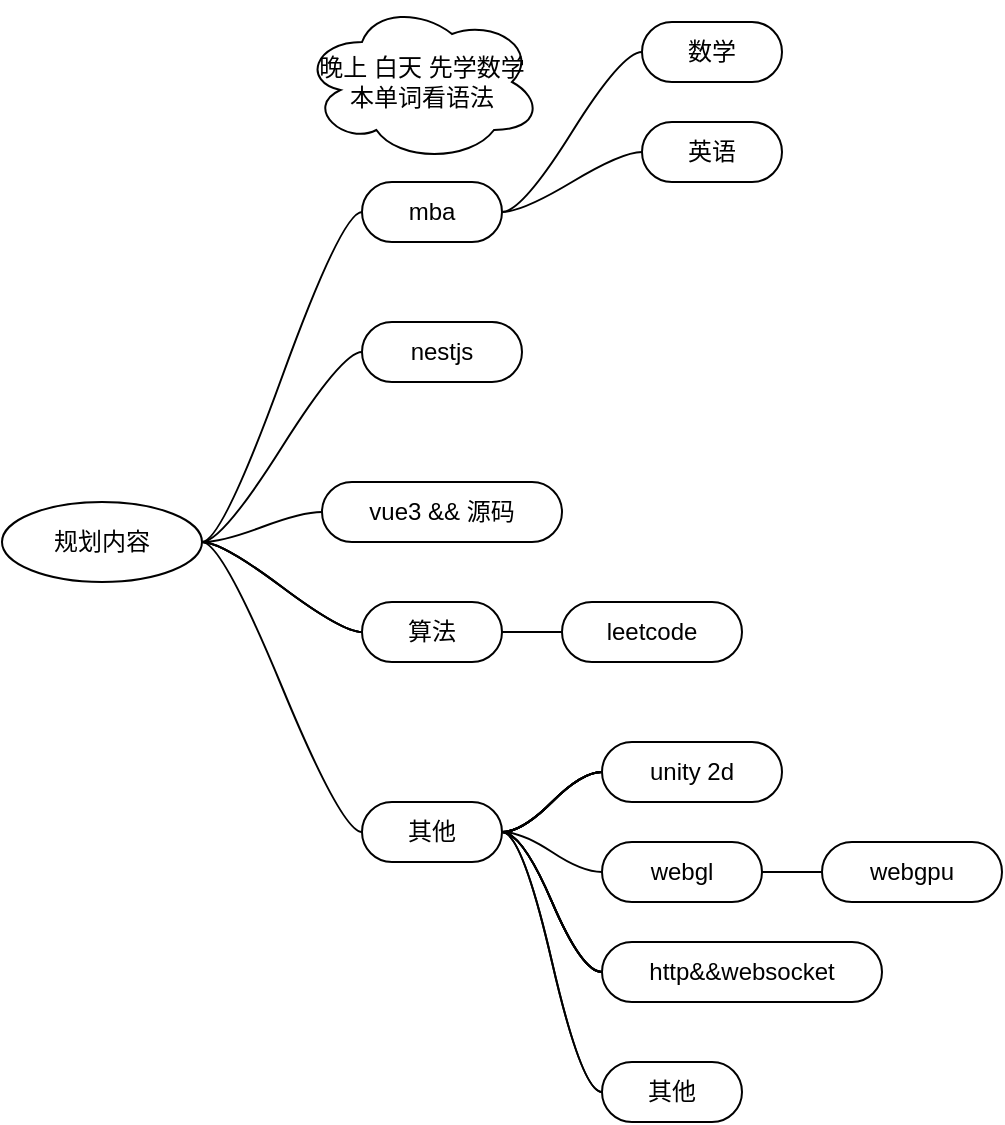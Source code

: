 <mxfile version="21.6.6" type="github">
  <diagram name="第 1 页" id="dgYtHP7s5O37hDQWi9NW">
    <mxGraphModel dx="1434" dy="790" grid="1" gridSize="10" guides="1" tooltips="1" connect="1" arrows="1" fold="1" page="1" pageScale="1" pageWidth="827" pageHeight="1169" math="0" shadow="0">
      <root>
        <mxCell id="0" />
        <mxCell id="1" parent="0" />
        <mxCell id="St-JfGPGai7rF3FIP0Nv-24" value="" style="edgeStyle=entityRelationEdgeStyle;rounded=0;orthogonalLoop=1;jettySize=auto;html=1;startArrow=none;endArrow=none;segment=10;curved=1;sourcePerimeterSpacing=0;targetPerimeterSpacing=0;" edge="1" parent="1" source="St-JfGPGai7rF3FIP0Nv-20" target="St-JfGPGai7rF3FIP0Nv-26">
          <mxGeometry relative="1" as="geometry">
            <mxPoint x="240" y="450" as="targetPoint" />
          </mxGeometry>
        </mxCell>
        <mxCell id="St-JfGPGai7rF3FIP0Nv-31" value="" style="edgeStyle=entityRelationEdgeStyle;rounded=0;orthogonalLoop=1;jettySize=auto;html=1;startArrow=none;endArrow=none;segment=10;curved=1;sourcePerimeterSpacing=0;targetPerimeterSpacing=0;" edge="1" parent="1" source="St-JfGPGai7rF3FIP0Nv-20" target="St-JfGPGai7rF3FIP0Nv-32">
          <mxGeometry relative="1" as="geometry">
            <mxPoint x="230" y="380" as="targetPoint" />
          </mxGeometry>
        </mxCell>
        <mxCell id="St-JfGPGai7rF3FIP0Nv-37" value="" style="edgeStyle=entityRelationEdgeStyle;rounded=0;orthogonalLoop=1;jettySize=auto;html=1;startArrow=none;endArrow=none;segment=10;curved=1;sourcePerimeterSpacing=0;targetPerimeterSpacing=0;" edge="1" parent="1" source="St-JfGPGai7rF3FIP0Nv-20" target="St-JfGPGai7rF3FIP0Nv-32">
          <mxGeometry relative="1" as="geometry" />
        </mxCell>
        <mxCell id="St-JfGPGai7rF3FIP0Nv-38" value="" style="edgeStyle=entityRelationEdgeStyle;rounded=0;orthogonalLoop=1;jettySize=auto;html=1;startArrow=none;endArrow=none;segment=10;curved=1;sourcePerimeterSpacing=0;targetPerimeterSpacing=0;" edge="1" parent="1" source="St-JfGPGai7rF3FIP0Nv-20" target="St-JfGPGai7rF3FIP0Nv-32">
          <mxGeometry relative="1" as="geometry" />
        </mxCell>
        <mxCell id="St-JfGPGai7rF3FIP0Nv-20" value="规划内容" style="ellipse;whiteSpace=wrap;html=1;align=center;newEdgeStyle={&quot;edgeStyle&quot;:&quot;entityRelationEdgeStyle&quot;,&quot;startArrow&quot;:&quot;none&quot;,&quot;endArrow&quot;:&quot;none&quot;,&quot;segment&quot;:10,&quot;curved&quot;:1,&quot;sourcePerimeterSpacing&quot;:0,&quot;targetPerimeterSpacing&quot;:0};treeFolding=1;treeMoving=1;" vertex="1" parent="1">
          <mxGeometry x="70" y="330" width="100" height="40" as="geometry" />
        </mxCell>
        <mxCell id="St-JfGPGai7rF3FIP0Nv-26" value="vue3 &amp;amp;&amp;amp; 源码" style="whiteSpace=wrap;html=1;rounded=1;arcSize=50;align=center;verticalAlign=middle;strokeWidth=1;autosize=1;spacing=4;treeFolding=1;treeMoving=1;newEdgeStyle={&quot;edgeStyle&quot;:&quot;entityRelationEdgeStyle&quot;,&quot;startArrow&quot;:&quot;none&quot;,&quot;endArrow&quot;:&quot;none&quot;,&quot;segment&quot;:10,&quot;curved&quot;:1,&quot;sourcePerimeterSpacing&quot;:0,&quot;targetPerimeterSpacing&quot;:0};" vertex="1" parent="1">
          <mxGeometry x="230" y="320" width="120" height="30" as="geometry" />
        </mxCell>
        <mxCell id="St-JfGPGai7rF3FIP0Nv-27" value="nestjs" style="whiteSpace=wrap;html=1;rounded=1;arcSize=50;align=center;verticalAlign=middle;strokeWidth=1;autosize=1;spacing=4;treeFolding=1;treeMoving=1;newEdgeStyle={&quot;edgeStyle&quot;:&quot;entityRelationEdgeStyle&quot;,&quot;startArrow&quot;:&quot;none&quot;,&quot;endArrow&quot;:&quot;none&quot;,&quot;segment&quot;:10,&quot;curved&quot;:1,&quot;sourcePerimeterSpacing&quot;:0,&quot;targetPerimeterSpacing&quot;:0};" vertex="1" parent="1">
          <mxGeometry x="250" y="240" width="80" height="30" as="geometry" />
        </mxCell>
        <mxCell id="St-JfGPGai7rF3FIP0Nv-28" value="" style="edgeStyle=entityRelationEdgeStyle;startArrow=none;endArrow=none;segment=10;curved=1;sourcePerimeterSpacing=0;targetPerimeterSpacing=0;rounded=0;" edge="1" target="St-JfGPGai7rF3FIP0Nv-27" parent="1" source="St-JfGPGai7rF3FIP0Nv-20">
          <mxGeometry relative="1" as="geometry">
            <mxPoint x="270" y="332" as="sourcePoint" />
          </mxGeometry>
        </mxCell>
        <mxCell id="St-JfGPGai7rF3FIP0Nv-34" value="" style="edgeStyle=entityRelationEdgeStyle;rounded=0;orthogonalLoop=1;jettySize=auto;html=1;startArrow=none;endArrow=none;segment=10;curved=1;sourcePerimeterSpacing=0;targetPerimeterSpacing=0;" edge="1" parent="1" source="St-JfGPGai7rF3FIP0Nv-29" target="St-JfGPGai7rF3FIP0Nv-33">
          <mxGeometry relative="1" as="geometry" />
        </mxCell>
        <mxCell id="St-JfGPGai7rF3FIP0Nv-36" value="" style="edgeStyle=entityRelationEdgeStyle;rounded=0;orthogonalLoop=1;jettySize=auto;html=1;startArrow=none;endArrow=none;segment=10;curved=1;sourcePerimeterSpacing=0;targetPerimeterSpacing=0;" edge="1" parent="1" source="St-JfGPGai7rF3FIP0Nv-29" target="St-JfGPGai7rF3FIP0Nv-35">
          <mxGeometry relative="1" as="geometry" />
        </mxCell>
        <mxCell id="St-JfGPGai7rF3FIP0Nv-29" value="mba" style="whiteSpace=wrap;html=1;rounded=1;arcSize=50;align=center;verticalAlign=middle;strokeWidth=1;autosize=1;spacing=4;treeFolding=1;treeMoving=1;newEdgeStyle={&quot;edgeStyle&quot;:&quot;entityRelationEdgeStyle&quot;,&quot;startArrow&quot;:&quot;none&quot;,&quot;endArrow&quot;:&quot;none&quot;,&quot;segment&quot;:10,&quot;curved&quot;:1,&quot;sourcePerimeterSpacing&quot;:0,&quot;targetPerimeterSpacing&quot;:0};" vertex="1" parent="1">
          <mxGeometry x="250" y="170" width="70" height="30" as="geometry" />
        </mxCell>
        <mxCell id="St-JfGPGai7rF3FIP0Nv-30" value="" style="edgeStyle=entityRelationEdgeStyle;startArrow=none;endArrow=none;segment=10;curved=1;sourcePerimeterSpacing=0;targetPerimeterSpacing=0;rounded=0;" edge="1" target="St-JfGPGai7rF3FIP0Nv-29" parent="1" source="St-JfGPGai7rF3FIP0Nv-20">
          <mxGeometry relative="1" as="geometry">
            <mxPoint x="290" y="272" as="sourcePoint" />
          </mxGeometry>
        </mxCell>
        <mxCell id="St-JfGPGai7rF3FIP0Nv-50" value="" style="edgeStyle=entityRelationEdgeStyle;rounded=0;orthogonalLoop=1;jettySize=auto;html=1;startArrow=none;endArrow=none;segment=10;curved=1;sourcePerimeterSpacing=0;targetPerimeterSpacing=0;" edge="1" parent="1" source="St-JfGPGai7rF3FIP0Nv-32" target="St-JfGPGai7rF3FIP0Nv-49">
          <mxGeometry relative="1" as="geometry" />
        </mxCell>
        <mxCell id="St-JfGPGai7rF3FIP0Nv-32" value="算法" style="whiteSpace=wrap;html=1;rounded=1;arcSize=50;align=center;verticalAlign=middle;strokeWidth=1;autosize=1;spacing=4;treeFolding=1;treeMoving=1;newEdgeStyle={&quot;edgeStyle&quot;:&quot;entityRelationEdgeStyle&quot;,&quot;startArrow&quot;:&quot;none&quot;,&quot;endArrow&quot;:&quot;none&quot;,&quot;segment&quot;:10,&quot;curved&quot;:1,&quot;sourcePerimeterSpacing&quot;:0,&quot;targetPerimeterSpacing&quot;:0};" vertex="1" parent="1">
          <mxGeometry x="250" y="380" width="70" height="30" as="geometry" />
        </mxCell>
        <mxCell id="St-JfGPGai7rF3FIP0Nv-33" value="数学" style="whiteSpace=wrap;html=1;rounded=1;arcSize=50;align=center;verticalAlign=middle;strokeWidth=1;autosize=1;spacing=4;treeFolding=1;treeMoving=1;newEdgeStyle={&quot;edgeStyle&quot;:&quot;entityRelationEdgeStyle&quot;,&quot;startArrow&quot;:&quot;none&quot;,&quot;endArrow&quot;:&quot;none&quot;,&quot;segment&quot;:10,&quot;curved&quot;:1,&quot;sourcePerimeterSpacing&quot;:0,&quot;targetPerimeterSpacing&quot;:0};" vertex="1" parent="1">
          <mxGeometry x="390" y="90" width="70" height="30" as="geometry" />
        </mxCell>
        <mxCell id="St-JfGPGai7rF3FIP0Nv-35" value="英语&lt;br&gt;" style="whiteSpace=wrap;html=1;rounded=1;arcSize=50;align=center;verticalAlign=middle;strokeWidth=1;autosize=1;spacing=4;treeFolding=1;treeMoving=1;newEdgeStyle={&quot;edgeStyle&quot;:&quot;entityRelationEdgeStyle&quot;,&quot;startArrow&quot;:&quot;none&quot;,&quot;endArrow&quot;:&quot;none&quot;,&quot;segment&quot;:10,&quot;curved&quot;:1,&quot;sourcePerimeterSpacing&quot;:0,&quot;targetPerimeterSpacing&quot;:0};" vertex="1" parent="1">
          <mxGeometry x="390" y="140" width="70" height="30" as="geometry" />
        </mxCell>
        <mxCell id="St-JfGPGai7rF3FIP0Nv-44" value="" style="edgeStyle=entityRelationEdgeStyle;rounded=0;orthogonalLoop=1;jettySize=auto;html=1;startArrow=none;endArrow=none;segment=10;curved=1;sourcePerimeterSpacing=0;targetPerimeterSpacing=0;" edge="1" parent="1" source="St-JfGPGai7rF3FIP0Nv-41" target="St-JfGPGai7rF3FIP0Nv-43">
          <mxGeometry relative="1" as="geometry" />
        </mxCell>
        <mxCell id="St-JfGPGai7rF3FIP0Nv-51" value="" style="edgeStyle=entityRelationEdgeStyle;rounded=0;orthogonalLoop=1;jettySize=auto;html=1;startArrow=none;endArrow=none;segment=10;curved=1;sourcePerimeterSpacing=0;targetPerimeterSpacing=0;" edge="1" parent="1" source="St-JfGPGai7rF3FIP0Nv-41" target="St-JfGPGai7rF3FIP0Nv-43">
          <mxGeometry relative="1" as="geometry" />
        </mxCell>
        <mxCell id="St-JfGPGai7rF3FIP0Nv-52" value="" style="edgeStyle=entityRelationEdgeStyle;rounded=0;orthogonalLoop=1;jettySize=auto;html=1;startArrow=none;endArrow=none;segment=10;curved=1;sourcePerimeterSpacing=0;targetPerimeterSpacing=0;" edge="1" parent="1" source="St-JfGPGai7rF3FIP0Nv-41" target="St-JfGPGai7rF3FIP0Nv-43">
          <mxGeometry relative="1" as="geometry" />
        </mxCell>
        <mxCell id="St-JfGPGai7rF3FIP0Nv-53" value="" style="edgeStyle=entityRelationEdgeStyle;rounded=0;orthogonalLoop=1;jettySize=auto;html=1;startArrow=none;endArrow=none;segment=10;curved=1;sourcePerimeterSpacing=0;targetPerimeterSpacing=0;" edge="1" parent="1" source="St-JfGPGai7rF3FIP0Nv-41" target="St-JfGPGai7rF3FIP0Nv-43">
          <mxGeometry relative="1" as="geometry" />
        </mxCell>
        <mxCell id="St-JfGPGai7rF3FIP0Nv-55" value="" style="edgeStyle=entityRelationEdgeStyle;rounded=0;orthogonalLoop=1;jettySize=auto;html=1;startArrow=none;endArrow=none;segment=10;curved=1;sourcePerimeterSpacing=0;targetPerimeterSpacing=0;" edge="1" parent="1" source="St-JfGPGai7rF3FIP0Nv-41" target="St-JfGPGai7rF3FIP0Nv-54">
          <mxGeometry relative="1" as="geometry" />
        </mxCell>
        <mxCell id="St-JfGPGai7rF3FIP0Nv-56" value="" style="edgeStyle=entityRelationEdgeStyle;rounded=0;orthogonalLoop=1;jettySize=auto;html=1;startArrow=none;endArrow=none;segment=10;curved=1;sourcePerimeterSpacing=0;targetPerimeterSpacing=0;" edge="1" parent="1" source="St-JfGPGai7rF3FIP0Nv-41" target="St-JfGPGai7rF3FIP0Nv-54">
          <mxGeometry relative="1" as="geometry" />
        </mxCell>
        <mxCell id="St-JfGPGai7rF3FIP0Nv-57" value="" style="edgeStyle=entityRelationEdgeStyle;rounded=0;orthogonalLoop=1;jettySize=auto;html=1;startArrow=none;endArrow=none;segment=10;curved=1;sourcePerimeterSpacing=0;targetPerimeterSpacing=0;" edge="1" parent="1" source="St-JfGPGai7rF3FIP0Nv-41" target="St-JfGPGai7rF3FIP0Nv-54">
          <mxGeometry relative="1" as="geometry" />
        </mxCell>
        <mxCell id="St-JfGPGai7rF3FIP0Nv-58" value="" style="edgeStyle=entityRelationEdgeStyle;rounded=0;orthogonalLoop=1;jettySize=auto;html=1;startArrow=none;endArrow=none;segment=10;curved=1;sourcePerimeterSpacing=0;targetPerimeterSpacing=0;" edge="1" parent="1" source="St-JfGPGai7rF3FIP0Nv-41" target="St-JfGPGai7rF3FIP0Nv-54">
          <mxGeometry relative="1" as="geometry" />
        </mxCell>
        <mxCell id="St-JfGPGai7rF3FIP0Nv-59" value="" style="edgeStyle=entityRelationEdgeStyle;rounded=0;orthogonalLoop=1;jettySize=auto;html=1;startArrow=none;endArrow=none;segment=10;curved=1;sourcePerimeterSpacing=0;targetPerimeterSpacing=0;" edge="1" parent="1" source="St-JfGPGai7rF3FIP0Nv-41" target="St-JfGPGai7rF3FIP0Nv-54">
          <mxGeometry relative="1" as="geometry" />
        </mxCell>
        <mxCell id="St-JfGPGai7rF3FIP0Nv-60" value="" style="edgeStyle=entityRelationEdgeStyle;rounded=0;orthogonalLoop=1;jettySize=auto;html=1;startArrow=none;endArrow=none;segment=10;curved=1;sourcePerimeterSpacing=0;targetPerimeterSpacing=0;" edge="1" parent="1" source="St-JfGPGai7rF3FIP0Nv-41" target="St-JfGPGai7rF3FIP0Nv-54">
          <mxGeometry relative="1" as="geometry" />
        </mxCell>
        <mxCell id="St-JfGPGai7rF3FIP0Nv-62" value="" style="edgeStyle=entityRelationEdgeStyle;rounded=0;orthogonalLoop=1;jettySize=auto;html=1;startArrow=none;endArrow=none;segment=10;curved=1;sourcePerimeterSpacing=0;targetPerimeterSpacing=0;" edge="1" parent="1" source="St-JfGPGai7rF3FIP0Nv-41" target="St-JfGPGai7rF3FIP0Nv-61">
          <mxGeometry relative="1" as="geometry" />
        </mxCell>
        <mxCell id="St-JfGPGai7rF3FIP0Nv-66" value="" style="edgeStyle=entityRelationEdgeStyle;rounded=0;orthogonalLoop=1;jettySize=auto;html=1;startArrow=none;endArrow=none;segment=10;curved=1;sourcePerimeterSpacing=0;targetPerimeterSpacing=0;" edge="1" parent="1" source="St-JfGPGai7rF3FIP0Nv-41" target="St-JfGPGai7rF3FIP0Nv-61">
          <mxGeometry relative="1" as="geometry" />
        </mxCell>
        <mxCell id="St-JfGPGai7rF3FIP0Nv-68" value="" style="edgeStyle=entityRelationEdgeStyle;rounded=0;orthogonalLoop=1;jettySize=auto;html=1;startArrow=none;endArrow=none;segment=10;curved=1;sourcePerimeterSpacing=0;targetPerimeterSpacing=0;" edge="1" parent="1" source="St-JfGPGai7rF3FIP0Nv-41" target="St-JfGPGai7rF3FIP0Nv-67">
          <mxGeometry relative="1" as="geometry" />
        </mxCell>
        <mxCell id="St-JfGPGai7rF3FIP0Nv-41" value="其他&lt;br&gt;" style="whiteSpace=wrap;html=1;rounded=1;arcSize=50;align=center;verticalAlign=middle;strokeWidth=1;autosize=1;spacing=4;treeFolding=1;treeMoving=1;newEdgeStyle={&quot;edgeStyle&quot;:&quot;entityRelationEdgeStyle&quot;,&quot;startArrow&quot;:&quot;none&quot;,&quot;endArrow&quot;:&quot;none&quot;,&quot;segment&quot;:10,&quot;curved&quot;:1,&quot;sourcePerimeterSpacing&quot;:0,&quot;targetPerimeterSpacing&quot;:0};" vertex="1" parent="1">
          <mxGeometry x="250" y="480" width="70" height="30" as="geometry" />
        </mxCell>
        <mxCell id="St-JfGPGai7rF3FIP0Nv-42" value="" style="edgeStyle=entityRelationEdgeStyle;startArrow=none;endArrow=none;segment=10;curved=1;sourcePerimeterSpacing=0;targetPerimeterSpacing=0;rounded=0;" edge="1" target="St-JfGPGai7rF3FIP0Nv-41" parent="1" source="St-JfGPGai7rF3FIP0Nv-20">
          <mxGeometry relative="1" as="geometry">
            <mxPoint x="105" y="410" as="sourcePoint" />
            <Array as="points">
              <mxPoint x="140" y="350" />
              <mxPoint x="160" y="370" />
              <mxPoint x="190" y="520" />
            </Array>
          </mxGeometry>
        </mxCell>
        <mxCell id="St-JfGPGai7rF3FIP0Nv-43" value="http&amp;amp;&amp;amp;websocket" style="whiteSpace=wrap;html=1;rounded=1;arcSize=50;align=center;verticalAlign=middle;strokeWidth=1;autosize=1;spacing=4;treeFolding=1;treeMoving=1;newEdgeStyle={&quot;edgeStyle&quot;:&quot;entityRelationEdgeStyle&quot;,&quot;startArrow&quot;:&quot;none&quot;,&quot;endArrow&quot;:&quot;none&quot;,&quot;segment&quot;:10,&quot;curved&quot;:1,&quot;sourcePerimeterSpacing&quot;:0,&quot;targetPerimeterSpacing&quot;:0};" vertex="1" parent="1">
          <mxGeometry x="370" y="550" width="140" height="30" as="geometry" />
        </mxCell>
        <mxCell id="St-JfGPGai7rF3FIP0Nv-45" value="晚上 白天 先学数学&lt;br&gt;本单词看语法" style="ellipse;shape=cloud;whiteSpace=wrap;html=1;" vertex="1" parent="1">
          <mxGeometry x="220" y="80" width="120" height="80" as="geometry" />
        </mxCell>
        <mxCell id="St-JfGPGai7rF3FIP0Nv-49" value="leetcode" style="whiteSpace=wrap;html=1;rounded=1;arcSize=50;align=center;verticalAlign=middle;strokeWidth=1;autosize=1;spacing=4;treeFolding=1;treeMoving=1;newEdgeStyle={&quot;edgeStyle&quot;:&quot;entityRelationEdgeStyle&quot;,&quot;startArrow&quot;:&quot;none&quot;,&quot;endArrow&quot;:&quot;none&quot;,&quot;segment&quot;:10,&quot;curved&quot;:1,&quot;sourcePerimeterSpacing&quot;:0,&quot;targetPerimeterSpacing&quot;:0};" vertex="1" parent="1">
          <mxGeometry x="350" y="380" width="90" height="30" as="geometry" />
        </mxCell>
        <mxCell id="St-JfGPGai7rF3FIP0Nv-54" value="unity 2d" style="whiteSpace=wrap;html=1;rounded=1;arcSize=50;align=center;verticalAlign=middle;strokeWidth=1;autosize=1;spacing=4;treeFolding=1;treeMoving=1;newEdgeStyle={&quot;edgeStyle&quot;:&quot;entityRelationEdgeStyle&quot;,&quot;startArrow&quot;:&quot;none&quot;,&quot;endArrow&quot;:&quot;none&quot;,&quot;segment&quot;:10,&quot;curved&quot;:1,&quot;sourcePerimeterSpacing&quot;:0,&quot;targetPerimeterSpacing&quot;:0};" vertex="1" parent="1">
          <mxGeometry x="370" y="450" width="90" height="30" as="geometry" />
        </mxCell>
        <mxCell id="St-JfGPGai7rF3FIP0Nv-61" value="其他&lt;br&gt;" style="whiteSpace=wrap;html=1;rounded=1;arcSize=50;align=center;verticalAlign=middle;strokeWidth=1;autosize=1;spacing=4;treeFolding=1;treeMoving=1;newEdgeStyle={&quot;edgeStyle&quot;:&quot;entityRelationEdgeStyle&quot;,&quot;startArrow&quot;:&quot;none&quot;,&quot;endArrow&quot;:&quot;none&quot;,&quot;segment&quot;:10,&quot;curved&quot;:1,&quot;sourcePerimeterSpacing&quot;:0,&quot;targetPerimeterSpacing&quot;:0};" vertex="1" parent="1">
          <mxGeometry x="370" y="610" width="70" height="30" as="geometry" />
        </mxCell>
        <mxCell id="St-JfGPGai7rF3FIP0Nv-72" style="edgeStyle=entityRelationEdgeStyle;rounded=0;orthogonalLoop=1;jettySize=auto;html=1;startArrow=none;endArrow=none;segment=10;curved=1;sourcePerimeterSpacing=0;targetPerimeterSpacing=0;" edge="1" parent="1" source="St-JfGPGai7rF3FIP0Nv-67" target="St-JfGPGai7rF3FIP0Nv-73">
          <mxGeometry relative="1" as="geometry">
            <mxPoint x="570" y="480" as="targetPoint" />
          </mxGeometry>
        </mxCell>
        <mxCell id="St-JfGPGai7rF3FIP0Nv-67" value="webgl" style="whiteSpace=wrap;html=1;rounded=1;arcSize=50;align=center;verticalAlign=middle;strokeWidth=1;autosize=1;spacing=4;treeFolding=1;treeMoving=1;newEdgeStyle={&quot;edgeStyle&quot;:&quot;entityRelationEdgeStyle&quot;,&quot;startArrow&quot;:&quot;none&quot;,&quot;endArrow&quot;:&quot;none&quot;,&quot;segment&quot;:10,&quot;curved&quot;:1,&quot;sourcePerimeterSpacing&quot;:0,&quot;targetPerimeterSpacing&quot;:0};" vertex="1" parent="1">
          <mxGeometry x="370" y="500" width="80" height="30" as="geometry" />
        </mxCell>
        <mxCell id="St-JfGPGai7rF3FIP0Nv-73" value="webgpu" style="whiteSpace=wrap;html=1;rounded=1;arcSize=50;align=center;verticalAlign=middle;strokeWidth=1;autosize=1;spacing=4;treeFolding=1;treeMoving=1;newEdgeStyle={&quot;edgeStyle&quot;:&quot;entityRelationEdgeStyle&quot;,&quot;startArrow&quot;:&quot;none&quot;,&quot;endArrow&quot;:&quot;none&quot;,&quot;segment&quot;:10,&quot;curved&quot;:1,&quot;sourcePerimeterSpacing&quot;:0,&quot;targetPerimeterSpacing&quot;:0};" vertex="1" parent="1">
          <mxGeometry x="480" y="500" width="90" height="30" as="geometry" />
        </mxCell>
      </root>
    </mxGraphModel>
  </diagram>
</mxfile>
